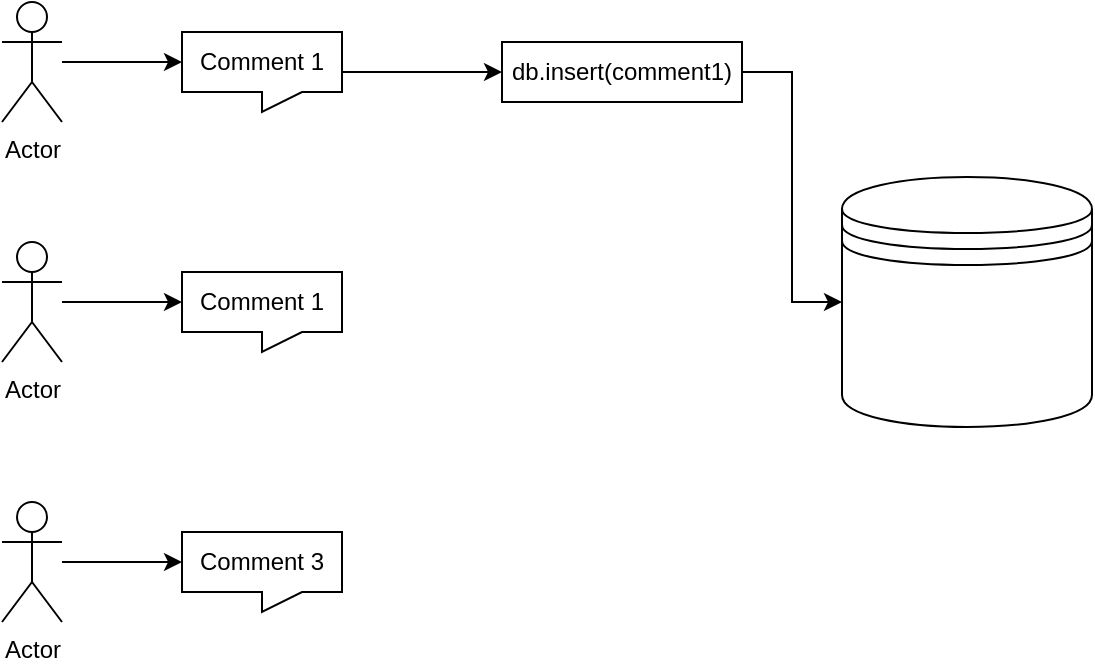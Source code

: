 <mxfile version="16.2.2" type="device" pages="5"><diagram id="_tNHg6-hTv43wU0r2S3S" name="Atomic"><mxGraphModel dx="1018" dy="685" grid="1" gridSize="10" guides="1" tooltips="1" connect="1" arrows="1" fold="1" page="1" pageScale="1" pageWidth="827" pageHeight="1169" math="0" shadow="0"><root><mxCell id="0"/><mxCell id="1" parent="0"/><mxCell id="YDNcO3KGnRIyTX4AdfWQ-10" style="edgeStyle=orthogonalEdgeStyle;rounded=0;orthogonalLoop=1;jettySize=auto;html=1;entryX=0;entryY=0;entryDx=0;entryDy=15;entryPerimeter=0;" edge="1" parent="1" source="YDNcO3KGnRIyTX4AdfWQ-1" target="YDNcO3KGnRIyTX4AdfWQ-6"><mxGeometry relative="1" as="geometry"/></mxCell><mxCell id="YDNcO3KGnRIyTX4AdfWQ-1" value="Actor" style="shape=umlActor;verticalLabelPosition=bottom;verticalAlign=top;html=1;outlineConnect=0;" vertex="1" parent="1"><mxGeometry x="190" y="120" width="30" height="60" as="geometry"/></mxCell><mxCell id="YDNcO3KGnRIyTX4AdfWQ-12" style="edgeStyle=orthogonalEdgeStyle;rounded=0;orthogonalLoop=1;jettySize=auto;html=1;entryX=0;entryY=0;entryDx=0;entryDy=15;entryPerimeter=0;" edge="1" parent="1" source="YDNcO3KGnRIyTX4AdfWQ-2" target="YDNcO3KGnRIyTX4AdfWQ-8"><mxGeometry relative="1" as="geometry"/></mxCell><mxCell id="YDNcO3KGnRIyTX4AdfWQ-2" value="Actor" style="shape=umlActor;verticalLabelPosition=bottom;verticalAlign=top;html=1;outlineConnect=0;" vertex="1" parent="1"><mxGeometry x="190" y="240" width="30" height="60" as="geometry"/></mxCell><mxCell id="YDNcO3KGnRIyTX4AdfWQ-13" style="edgeStyle=orthogonalEdgeStyle;rounded=0;orthogonalLoop=1;jettySize=auto;html=1;entryX=0;entryY=0;entryDx=0;entryDy=15;entryPerimeter=0;" edge="1" parent="1" source="YDNcO3KGnRIyTX4AdfWQ-3" target="YDNcO3KGnRIyTX4AdfWQ-7"><mxGeometry relative="1" as="geometry"/></mxCell><mxCell id="YDNcO3KGnRIyTX4AdfWQ-3" value="Actor" style="shape=umlActor;verticalLabelPosition=bottom;verticalAlign=top;html=1;outlineConnect=0;" vertex="1" parent="1"><mxGeometry x="190" y="370" width="30" height="60" as="geometry"/></mxCell><mxCell id="YDNcO3KGnRIyTX4AdfWQ-18" style="edgeStyle=orthogonalEdgeStyle;rounded=0;orthogonalLoop=1;jettySize=auto;html=1;entryX=0;entryY=0.5;entryDx=0;entryDy=0;" edge="1" parent="1" source="YDNcO3KGnRIyTX4AdfWQ-6" target="YDNcO3KGnRIyTX4AdfWQ-17"><mxGeometry relative="1" as="geometry"/></mxCell><mxCell id="YDNcO3KGnRIyTX4AdfWQ-6" value="Comment 1" style="shape=callout;whiteSpace=wrap;html=1;perimeter=calloutPerimeter;size=10;position=0.5;position2=0.5;" vertex="1" parent="1"><mxGeometry x="280" y="135" width="80" height="40" as="geometry"/></mxCell><mxCell id="YDNcO3KGnRIyTX4AdfWQ-7" value="Comment 3" style="shape=callout;whiteSpace=wrap;html=1;perimeter=calloutPerimeter;size=10;position=0.5;position2=0.5;" vertex="1" parent="1"><mxGeometry x="280" y="385" width="80" height="40" as="geometry"/></mxCell><mxCell id="YDNcO3KGnRIyTX4AdfWQ-8" value="Comment 1" style="shape=callout;whiteSpace=wrap;html=1;perimeter=calloutPerimeter;size=10;position=0.5;position2=0.5;" vertex="1" parent="1"><mxGeometry x="280" y="255" width="80" height="40" as="geometry"/></mxCell><mxCell id="YDNcO3KGnRIyTX4AdfWQ-14" value="" style="shape=datastore;whiteSpace=wrap;html=1;" vertex="1" parent="1"><mxGeometry x="610" y="207.5" width="125" height="125" as="geometry"/></mxCell><mxCell id="YDNcO3KGnRIyTX4AdfWQ-19" style="edgeStyle=orthogonalEdgeStyle;rounded=0;orthogonalLoop=1;jettySize=auto;html=1;entryX=0;entryY=0.5;entryDx=0;entryDy=0;" edge="1" parent="1" source="YDNcO3KGnRIyTX4AdfWQ-17" target="YDNcO3KGnRIyTX4AdfWQ-14"><mxGeometry relative="1" as="geometry"/></mxCell><mxCell id="YDNcO3KGnRIyTX4AdfWQ-17" value="db.insert(comment1)" style="rounded=0;whiteSpace=wrap;html=1;" vertex="1" parent="1"><mxGeometry x="440" y="140" width="120" height="30" as="geometry"/></mxCell></root></mxGraphModel></diagram><diagram name="Atomic fran" id="dUf29jEAhBOl6_aqoToE"><mxGraphModel dx="1018" dy="685" grid="1" gridSize="10" guides="1" tooltips="1" connect="1" arrows="1" fold="1" page="1" pageScale="1" pageWidth="827" pageHeight="1169" math="0" shadow="0"><root><mxCell id="6AeRpHrqQAe6EULc9fNN-0"/><mxCell id="6AeRpHrqQAe6EULc9fNN-1" parent="6AeRpHrqQAe6EULc9fNN-0"/><mxCell id="6AeRpHrqQAe6EULc9fNN-2" style="edgeStyle=orthogonalEdgeStyle;rounded=0;orthogonalLoop=1;jettySize=auto;html=1;entryX=0;entryY=0;entryDx=0;entryDy=15;entryPerimeter=0;" edge="1" parent="6AeRpHrqQAe6EULc9fNN-1" source="6AeRpHrqQAe6EULc9fNN-3" target="6AeRpHrqQAe6EULc9fNN-9"><mxGeometry relative="1" as="geometry"/></mxCell><mxCell id="6AeRpHrqQAe6EULc9fNN-3" value="Actor" style="shape=umlActor;verticalLabelPosition=bottom;verticalAlign=top;html=1;outlineConnect=0;" vertex="1" parent="6AeRpHrqQAe6EULc9fNN-1"><mxGeometry x="190" y="122" width="30" height="60" as="geometry"/></mxCell><mxCell id="6AeRpHrqQAe6EULc9fNN-4" style="edgeStyle=orthogonalEdgeStyle;rounded=0;orthogonalLoop=1;jettySize=auto;html=1;entryX=0;entryY=0;entryDx=0;entryDy=15;entryPerimeter=0;" edge="1" parent="6AeRpHrqQAe6EULc9fNN-1" source="6AeRpHrqQAe6EULc9fNN-5" target="6AeRpHrqQAe6EULc9fNN-11"><mxGeometry relative="1" as="geometry"/></mxCell><mxCell id="6AeRpHrqQAe6EULc9fNN-5" value="Actor" style="shape=umlActor;verticalLabelPosition=bottom;verticalAlign=top;html=1;outlineConnect=0;" vertex="1" parent="6AeRpHrqQAe6EULc9fNN-1"><mxGeometry x="190" y="242" width="30" height="60" as="geometry"/></mxCell><mxCell id="6AeRpHrqQAe6EULc9fNN-6" style="edgeStyle=orthogonalEdgeStyle;rounded=0;orthogonalLoop=1;jettySize=auto;html=1;entryX=0;entryY=0;entryDx=0;entryDy=15;entryPerimeter=0;" edge="1" parent="6AeRpHrqQAe6EULc9fNN-1" source="6AeRpHrqQAe6EULc9fNN-7" target="6AeRpHrqQAe6EULc9fNN-10"><mxGeometry relative="1" as="geometry"/></mxCell><mxCell id="6AeRpHrqQAe6EULc9fNN-7" value="Actor" style="shape=umlActor;verticalLabelPosition=bottom;verticalAlign=top;html=1;outlineConnect=0;" vertex="1" parent="6AeRpHrqQAe6EULc9fNN-1"><mxGeometry x="190" y="362" width="30" height="60" as="geometry"/></mxCell><mxCell id="6AeRpHrqQAe6EULc9fNN-8" style="edgeStyle=orthogonalEdgeStyle;rounded=0;orthogonalLoop=1;jettySize=auto;html=1;entryX=0;entryY=0.5;entryDx=0;entryDy=0;" edge="1" parent="6AeRpHrqQAe6EULc9fNN-1" source="6AeRpHrqQAe6EULc9fNN-9" target="6AeRpHrqQAe6EULc9fNN-14"><mxGeometry relative="1" as="geometry"/></mxCell><mxCell id="6AeRpHrqQAe6EULc9fNN-9" value="Comment 1" style="shape=callout;whiteSpace=wrap;html=1;perimeter=calloutPerimeter;size=10;position=0.5;position2=0.5;" vertex="1" parent="6AeRpHrqQAe6EULc9fNN-1"><mxGeometry x="280" y="137" width="80" height="40" as="geometry"/></mxCell><mxCell id="6AeRpHrqQAe6EULc9fNN-20" style="edgeStyle=orthogonalEdgeStyle;rounded=0;orthogonalLoop=1;jettySize=auto;html=1;entryX=0;entryY=0.5;entryDx=0;entryDy=0;" edge="1" parent="6AeRpHrqQAe6EULc9fNN-1" source="6AeRpHrqQAe6EULc9fNN-10" target="6AeRpHrqQAe6EULc9fNN-16"><mxGeometry relative="1" as="geometry"/></mxCell><mxCell id="6AeRpHrqQAe6EULc9fNN-10" value="Comment 3" style="shape=callout;whiteSpace=wrap;html=1;perimeter=calloutPerimeter;size=10;position=0.5;position2=0.5;" vertex="1" parent="6AeRpHrqQAe6EULc9fNN-1"><mxGeometry x="280" y="377" width="80" height="40" as="geometry"/></mxCell><mxCell id="6AeRpHrqQAe6EULc9fNN-18" style="edgeStyle=orthogonalEdgeStyle;rounded=0;orthogonalLoop=1;jettySize=auto;html=1;exitX=0;exitY=0;exitDx=80;exitDy=15;exitPerimeter=0;entryX=0;entryY=0.5;entryDx=0;entryDy=0;" edge="1" parent="6AeRpHrqQAe6EULc9fNN-1" source="6AeRpHrqQAe6EULc9fNN-11" target="6AeRpHrqQAe6EULc9fNN-15"><mxGeometry relative="1" as="geometry"/></mxCell><mxCell id="6AeRpHrqQAe6EULc9fNN-11" value="Comment 2" style="shape=callout;whiteSpace=wrap;html=1;perimeter=calloutPerimeter;size=10;position=0.5;position2=0.5;" vertex="1" parent="6AeRpHrqQAe6EULc9fNN-1"><mxGeometry x="280" y="257" width="80" height="40" as="geometry"/></mxCell><mxCell id="6AeRpHrqQAe6EULc9fNN-14" value="db.insert(comment1)" style="rounded=0;whiteSpace=wrap;html=1;" vertex="1" parent="6AeRpHrqQAe6EULc9fNN-1"><mxGeometry x="400" y="142" width="120" height="30" as="geometry"/></mxCell><mxCell id="6AeRpHrqQAe6EULc9fNN-15" value="db.insert(comment1)" style="rounded=0;whiteSpace=wrap;html=1;" vertex="1" parent="6AeRpHrqQAe6EULc9fNN-1"><mxGeometry x="520" y="257" width="120" height="30" as="geometry"/></mxCell><mxCell id="6AeRpHrqQAe6EULc9fNN-16" value="db.insert(comment1)" style="rounded=0;whiteSpace=wrap;html=1;" vertex="1" parent="6AeRpHrqQAe6EULc9fNN-1"><mxGeometry x="650" y="382" width="120" height="30" as="geometry"/></mxCell><mxCell id="6AeRpHrqQAe6EULc9fNN-23" style="edgeStyle=orthogonalEdgeStyle;rounded=0;orthogonalLoop=1;jettySize=auto;html=1;entryX=0;entryY=0;entryDx=0;entryDy=15;entryPerimeter=0;" edge="1" parent="6AeRpHrqQAe6EULc9fNN-1" source="6AeRpHrqQAe6EULc9fNN-24" target="6AeRpHrqQAe6EULc9fNN-27"><mxGeometry relative="1" as="geometry"/></mxCell><mxCell id="6AeRpHrqQAe6EULc9fNN-24" value="Actor" style="shape=umlActor;verticalLabelPosition=bottom;verticalAlign=top;html=1;outlineConnect=0;" vertex="1" parent="6AeRpHrqQAe6EULc9fNN-1"><mxGeometry x="190" y="480" width="30" height="60" as="geometry"/></mxCell><mxCell id="6AeRpHrqQAe6EULc9fNN-25" style="edgeStyle=orthogonalEdgeStyle;rounded=0;orthogonalLoop=1;jettySize=auto;html=1;entryX=0;entryY=0.5;entryDx=0;entryDy=0;" edge="1" parent="6AeRpHrqQAe6EULc9fNN-1" source="6AeRpHrqQAe6EULc9fNN-27" target="6AeRpHrqQAe6EULc9fNN-28"><mxGeometry relative="1" as="geometry"/></mxCell><mxCell id="6AeRpHrqQAe6EULc9fNN-27" value="Comment 4" style="shape=callout;whiteSpace=wrap;html=1;perimeter=calloutPerimeter;size=10;position=0.5;position2=0.5;" vertex="1" parent="6AeRpHrqQAe6EULc9fNN-1"><mxGeometry x="280" y="495" width="80" height="40" as="geometry"/></mxCell><mxCell id="6AeRpHrqQAe6EULc9fNN-28" value="db.insert(comment1)" style="rounded=0;whiteSpace=wrap;html=1;" vertex="1" parent="6AeRpHrqQAe6EULc9fNN-1"><mxGeometry x="780" y="500" width="120" height="30" as="geometry"/></mxCell><mxCell id="6AeRpHrqQAe6EULc9fNN-31" value="waiting" style="text;html=1;align=center;verticalAlign=middle;resizable=0;points=[];autosize=1;strokeColor=none;fillColor=none;" vertex="1" parent="6AeRpHrqQAe6EULc9fNN-1"><mxGeometry x="430" y="372" width="50" height="20" as="geometry"/></mxCell><mxCell id="6AeRpHrqQAe6EULc9fNN-32" value="waiting" style="text;html=1;align=center;verticalAlign=middle;resizable=0;points=[];autosize=1;strokeColor=none;fillColor=none;" vertex="1" parent="6AeRpHrqQAe6EULc9fNN-1"><mxGeometry x="430" y="246" width="50" height="20" as="geometry"/></mxCell><mxCell id="6AeRpHrqQAe6EULc9fNN-33" value="waiting" style="text;html=1;align=center;verticalAlign=middle;resizable=0;points=[];autosize=1;strokeColor=none;fillColor=none;" vertex="1" parent="6AeRpHrqQAe6EULc9fNN-1"><mxGeometry x="550" y="372" width="50" height="20" as="geometry"/></mxCell><mxCell id="6AeRpHrqQAe6EULc9fNN-34" value="waiting" style="text;html=1;align=center;verticalAlign=middle;resizable=0;points=[];autosize=1;strokeColor=none;fillColor=none;" vertex="1" parent="6AeRpHrqQAe6EULc9fNN-1"><mxGeometry x="430" y="490" width="50" height="20" as="geometry"/></mxCell><mxCell id="6AeRpHrqQAe6EULc9fNN-35" value="waiting" style="text;html=1;align=center;verticalAlign=middle;resizable=0;points=[];autosize=1;strokeColor=none;fillColor=none;" vertex="1" parent="6AeRpHrqQAe6EULc9fNN-1"><mxGeometry x="685" y="490" width="50" height="20" as="geometry"/></mxCell><mxCell id="6AeRpHrqQAe6EULc9fNN-36" value="waiting" style="text;html=1;align=center;verticalAlign=middle;resizable=0;points=[];autosize=1;strokeColor=none;fillColor=none;" vertex="1" parent="6AeRpHrqQAe6EULc9fNN-1"><mxGeometry x="550" y="490" width="50" height="20" as="geometry"/></mxCell></root></mxGraphModel></diagram><diagram name="Atomic Fran 2" id="fp6q40VtOYdSimvYiwUu"><mxGraphModel dx="814" dy="548" grid="1" gridSize="10" guides="1" tooltips="1" connect="1" arrows="1" fold="1" page="1" pageScale="1" pageWidth="827" pageHeight="1169" math="0" shadow="0"><root><mxCell id="TAHC7maqkhh2ADENDZt_-0"/><mxCell id="TAHC7maqkhh2ADENDZt_-1" parent="TAHC7maqkhh2ADENDZt_-0"/><mxCell id="TAHC7maqkhh2ADENDZt_-2" style="edgeStyle=orthogonalEdgeStyle;rounded=0;orthogonalLoop=1;jettySize=auto;html=1;entryX=0;entryY=0;entryDx=0;entryDy=15;entryPerimeter=0;" edge="1" parent="TAHC7maqkhh2ADENDZt_-1" source="TAHC7maqkhh2ADENDZt_-3" target="TAHC7maqkhh2ADENDZt_-9"><mxGeometry relative="1" as="geometry"/></mxCell><mxCell id="TAHC7maqkhh2ADENDZt_-3" value="Actor" style="shape=umlActor;verticalLabelPosition=bottom;verticalAlign=top;html=1;outlineConnect=0;" vertex="1" parent="TAHC7maqkhh2ADENDZt_-1"><mxGeometry x="190" y="122" width="30" height="60" as="geometry"/></mxCell><mxCell id="TAHC7maqkhh2ADENDZt_-4" style="edgeStyle=orthogonalEdgeStyle;rounded=0;orthogonalLoop=1;jettySize=auto;html=1;entryX=0;entryY=0;entryDx=0;entryDy=15;entryPerimeter=0;" edge="1" parent="TAHC7maqkhh2ADENDZt_-1" source="TAHC7maqkhh2ADENDZt_-5" target="TAHC7maqkhh2ADENDZt_-13"><mxGeometry relative="1" as="geometry"/></mxCell><mxCell id="TAHC7maqkhh2ADENDZt_-5" value="Actor" style="shape=umlActor;verticalLabelPosition=bottom;verticalAlign=top;html=1;outlineConnect=0;" vertex="1" parent="TAHC7maqkhh2ADENDZt_-1"><mxGeometry x="190" y="221" width="30" height="60" as="geometry"/></mxCell><mxCell id="TAHC7maqkhh2ADENDZt_-6" style="edgeStyle=orthogonalEdgeStyle;rounded=0;orthogonalLoop=1;jettySize=auto;html=1;entryX=0;entryY=0;entryDx=0;entryDy=15;entryPerimeter=0;" edge="1" parent="TAHC7maqkhh2ADENDZt_-1" source="TAHC7maqkhh2ADENDZt_-7" target="TAHC7maqkhh2ADENDZt_-11"><mxGeometry relative="1" as="geometry"/></mxCell><mxCell id="TAHC7maqkhh2ADENDZt_-7" value="Actor" style="shape=umlActor;verticalLabelPosition=bottom;verticalAlign=top;html=1;outlineConnect=0;" vertex="1" parent="TAHC7maqkhh2ADENDZt_-1"><mxGeometry x="190" y="320" width="30" height="60" as="geometry"/></mxCell><mxCell id="TAHC7maqkhh2ADENDZt_-39" style="edgeStyle=orthogonalEdgeStyle;rounded=0;orthogonalLoop=1;jettySize=auto;html=1;exitX=0;exitY=0;exitDx=80;exitDy=15;exitPerimeter=0;entryX=0;entryY=0.5;entryDx=0;entryDy=0;" edge="1" parent="TAHC7maqkhh2ADENDZt_-1" source="TAHC7maqkhh2ADENDZt_-9" target="TAHC7maqkhh2ADENDZt_-32"><mxGeometry relative="1" as="geometry"/></mxCell><mxCell id="TAHC7maqkhh2ADENDZt_-9" value="Comment 1" style="shape=callout;whiteSpace=wrap;html=1;perimeter=calloutPerimeter;size=10;position=0.5;position2=0.5;" vertex="1" parent="TAHC7maqkhh2ADENDZt_-1"><mxGeometry x="280" y="137" width="80" height="40" as="geometry"/></mxCell><mxCell id="TAHC7maqkhh2ADENDZt_-44" style="edgeStyle=orthogonalEdgeStyle;rounded=0;orthogonalLoop=1;jettySize=auto;html=1;exitX=0;exitY=0;exitDx=80;exitDy=15;exitPerimeter=0;entryX=0;entryY=0.5;entryDx=0;entryDy=0;" edge="1" parent="TAHC7maqkhh2ADENDZt_-1" source="TAHC7maqkhh2ADENDZt_-11" target="TAHC7maqkhh2ADENDZt_-40"><mxGeometry relative="1" as="geometry"/></mxCell><mxCell id="TAHC7maqkhh2ADENDZt_-11" value="Comment 3" style="shape=callout;whiteSpace=wrap;html=1;perimeter=calloutPerimeter;size=10;position=0.5;position2=0.5;" vertex="1" parent="TAHC7maqkhh2ADENDZt_-1"><mxGeometry x="280" y="335" width="80" height="40" as="geometry"/></mxCell><mxCell id="TAHC7maqkhh2ADENDZt_-38" style="edgeStyle=orthogonalEdgeStyle;rounded=0;orthogonalLoop=1;jettySize=auto;html=1;exitX=0;exitY=0;exitDx=80;exitDy=15;exitPerimeter=0;entryX=0;entryY=0.5;entryDx=0;entryDy=0;" edge="1" parent="TAHC7maqkhh2ADENDZt_-1" source="TAHC7maqkhh2ADENDZt_-13" target="TAHC7maqkhh2ADENDZt_-35"><mxGeometry relative="1" as="geometry"/></mxCell><mxCell id="TAHC7maqkhh2ADENDZt_-13" value="Comment 2" style="shape=callout;whiteSpace=wrap;html=1;perimeter=calloutPerimeter;size=10;position=0.5;position2=0.5;" vertex="1" parent="TAHC7maqkhh2ADENDZt_-1"><mxGeometry x="280" y="236" width="80" height="40" as="geometry"/></mxCell><mxCell id="TAHC7maqkhh2ADENDZt_-17" style="edgeStyle=orthogonalEdgeStyle;rounded=0;orthogonalLoop=1;jettySize=auto;html=1;entryX=0;entryY=0;entryDx=0;entryDy=15;entryPerimeter=0;" edge="1" parent="TAHC7maqkhh2ADENDZt_-1" source="TAHC7maqkhh2ADENDZt_-18" target="TAHC7maqkhh2ADENDZt_-20"><mxGeometry relative="1" as="geometry"/></mxCell><mxCell id="TAHC7maqkhh2ADENDZt_-18" value="Actor" style="shape=umlActor;verticalLabelPosition=bottom;verticalAlign=top;html=1;outlineConnect=0;" vertex="1" parent="TAHC7maqkhh2ADENDZt_-1"><mxGeometry x="190" y="420" width="30" height="60" as="geometry"/></mxCell><mxCell id="TAHC7maqkhh2ADENDZt_-50" style="edgeStyle=orthogonalEdgeStyle;rounded=0;orthogonalLoop=1;jettySize=auto;html=1;exitX=0;exitY=0;exitDx=80;exitDy=15;exitPerimeter=0;entryX=0;entryY=0.5;entryDx=0;entryDy=0;" edge="1" parent="TAHC7maqkhh2ADENDZt_-1" source="TAHC7maqkhh2ADENDZt_-20" target="TAHC7maqkhh2ADENDZt_-46"><mxGeometry relative="1" as="geometry"/></mxCell><mxCell id="TAHC7maqkhh2ADENDZt_-20" value="Comment 4" style="shape=callout;whiteSpace=wrap;html=1;perimeter=calloutPerimeter;size=10;position=0.5;position2=0.5;" vertex="1" parent="TAHC7maqkhh2ADENDZt_-1"><mxGeometry x="280" y="435" width="80" height="40" as="geometry"/></mxCell><mxCell id="TAHC7maqkhh2ADENDZt_-32" value="db.insertOne(comment1)" style="rounded=0;whiteSpace=wrap;html=1;labelPosition=center;verticalLabelPosition=top;align=left;verticalAlign=bottom;" vertex="1" parent="TAHC7maqkhh2ADENDZt_-1"><mxGeometry x="400" y="137" width="90" height="30" as="geometry"/></mxCell><mxCell id="TAHC7maqkhh2ADENDZt_-34" value="write" style="rounded=0;whiteSpace=wrap;html=1;" vertex="1" parent="TAHC7maqkhh2ADENDZt_-1"><mxGeometry x="410" y="145.5" width="70" height="11.5" as="geometry"/></mxCell><mxCell id="TAHC7maqkhh2ADENDZt_-35" value="db.insertOne(comment2)" style="rounded=0;whiteSpace=wrap;html=1;labelPosition=center;verticalLabelPosition=top;align=left;verticalAlign=bottom;" vertex="1" parent="TAHC7maqkhh2ADENDZt_-1"><mxGeometry x="400" y="236" width="170" height="30" as="geometry"/></mxCell><mxCell id="TAHC7maqkhh2ADENDZt_-36" value="wait" style="rounded=0;whiteSpace=wrap;html=1;" vertex="1" parent="TAHC7maqkhh2ADENDZt_-1"><mxGeometry x="410" y="244.5" width="70" height="11.5" as="geometry"/></mxCell><mxCell id="TAHC7maqkhh2ADENDZt_-37" value="write" style="rounded=0;whiteSpace=wrap;html=1;" vertex="1" parent="TAHC7maqkhh2ADENDZt_-1"><mxGeometry x="490" y="244.5" width="70" height="11.5" as="geometry"/></mxCell><mxCell id="TAHC7maqkhh2ADENDZt_-40" value="db.insertOne(comment3)" style="rounded=0;whiteSpace=wrap;html=1;labelPosition=center;verticalLabelPosition=top;align=left;verticalAlign=bottom;" vertex="1" parent="TAHC7maqkhh2ADENDZt_-1"><mxGeometry x="400" y="335" width="250" height="30" as="geometry"/></mxCell><mxCell id="TAHC7maqkhh2ADENDZt_-41" value="wait" style="rounded=0;whiteSpace=wrap;html=1;" vertex="1" parent="TAHC7maqkhh2ADENDZt_-1"><mxGeometry x="410" y="343.5" width="70" height="11.5" as="geometry"/></mxCell><mxCell id="TAHC7maqkhh2ADENDZt_-42" value="wait" style="rounded=0;whiteSpace=wrap;html=1;" vertex="1" parent="TAHC7maqkhh2ADENDZt_-1"><mxGeometry x="490" y="343.5" width="70" height="11.5" as="geometry"/></mxCell><mxCell id="TAHC7maqkhh2ADENDZt_-43" value="write" style="rounded=0;whiteSpace=wrap;html=1;" vertex="1" parent="TAHC7maqkhh2ADENDZt_-1"><mxGeometry x="570" y="344.25" width="70" height="11.5" as="geometry"/></mxCell><mxCell id="TAHC7maqkhh2ADENDZt_-46" value="db.insertOne(comment4)" style="rounded=0;whiteSpace=wrap;html=1;labelPosition=center;verticalLabelPosition=top;align=left;verticalAlign=bottom;" vertex="1" parent="TAHC7maqkhh2ADENDZt_-1"><mxGeometry x="400" y="435" width="330" height="30" as="geometry"/></mxCell><mxCell id="TAHC7maqkhh2ADENDZt_-47" value="wait" style="rounded=0;whiteSpace=wrap;html=1;" vertex="1" parent="TAHC7maqkhh2ADENDZt_-1"><mxGeometry x="410" y="443.5" width="70" height="11.5" as="geometry"/></mxCell><mxCell id="TAHC7maqkhh2ADENDZt_-48" value="wait" style="rounded=0;whiteSpace=wrap;html=1;" vertex="1" parent="TAHC7maqkhh2ADENDZt_-1"><mxGeometry x="490" y="443.5" width="70" height="11.5" as="geometry"/></mxCell><mxCell id="TAHC7maqkhh2ADENDZt_-49" value="wait" style="rounded=0;whiteSpace=wrap;html=1;" vertex="1" parent="TAHC7maqkhh2ADENDZt_-1"><mxGeometry x="570" y="444.25" width="70" height="11.5" as="geometry"/></mxCell><mxCell id="TAHC7maqkhh2ADENDZt_-51" value="write" style="rounded=0;whiteSpace=wrap;html=1;" vertex="1" parent="TAHC7maqkhh2ADENDZt_-1"><mxGeometry x="650" y="444.25" width="70" height="11.5" as="geometry"/></mxCell><mxCell id="TAHC7maqkhh2ADENDZt_-52" value="" style="strokeWidth=2;html=1;shape=mxgraph.flowchart.annotation_2;align=left;labelPosition=right;pointerEvents=1;rotation=270;" vertex="1" parent="TAHC7maqkhh2ADENDZt_-1"><mxGeometry x="540" y="356" width="50" height="330" as="geometry"/></mxCell><mxCell id="TAHC7maqkhh2ADENDZt_-53" value="Total time = 400" style="text;html=1;align=center;verticalAlign=middle;resizable=0;points=[];autosize=1;strokeColor=none;fillColor=none;" vertex="1" parent="TAHC7maqkhh2ADENDZt_-1"><mxGeometry x="515" y="560" width="100" height="20" as="geometry"/></mxCell><mxCell id="gPjhUzCNcAnnXI2RRNie-0" value="" style="strokeWidth=2;html=1;shape=mxgraph.flowchart.annotation_2;align=center;labelPosition=center;pointerEvents=1;rotation=90;verticalLabelPosition=top;verticalAlign=bottom;" vertex="1" parent="TAHC7maqkhh2ADENDZt_-1"><mxGeometry x="429.34" y="40.39" width="29.75" height="64.97" as="geometry"/></mxCell><mxCell id="gPjhUzCNcAnnXI2RRNie-1" value="Time = 100" style="text;html=1;align=center;verticalAlign=middle;resizable=0;points=[];autosize=1;strokeColor=none;fillColor=none;" vertex="1" parent="TAHC7maqkhh2ADENDZt_-1"><mxGeometry x="403.82" y="30.06" width="80" height="20" as="geometry"/></mxCell><mxCell id="gPjhUzCNcAnnXI2RRNie-8" value="" style="strokeWidth=2;html=1;shape=mxgraph.flowchart.annotation_2;align=center;labelPosition=center;pointerEvents=1;rotation=90;verticalLabelPosition=top;verticalAlign=bottom;" vertex="1" parent="TAHC7maqkhh2ADENDZt_-1"><mxGeometry x="510.52" y="40.39" width="29.75" height="64.97" as="geometry"/></mxCell><mxCell id="gPjhUzCNcAnnXI2RRNie-9" value="Time = 100" style="text;html=1;align=center;verticalAlign=middle;resizable=0;points=[];autosize=1;strokeColor=none;fillColor=none;" vertex="1" parent="TAHC7maqkhh2ADENDZt_-1"><mxGeometry x="485" y="30.06" width="80" height="20" as="geometry"/></mxCell><mxCell id="gPjhUzCNcAnnXI2RRNie-10" value="" style="strokeWidth=2;html=1;shape=mxgraph.flowchart.annotation_2;align=center;labelPosition=center;pointerEvents=1;rotation=90;verticalLabelPosition=top;verticalAlign=bottom;" vertex="1" parent="TAHC7maqkhh2ADENDZt_-1"><mxGeometry x="590.52" y="40.39" width="29.75" height="64.97" as="geometry"/></mxCell><mxCell id="gPjhUzCNcAnnXI2RRNie-11" value="Time = 100" style="text;html=1;align=center;verticalAlign=middle;resizable=0;points=[];autosize=1;strokeColor=none;fillColor=none;" vertex="1" parent="TAHC7maqkhh2ADENDZt_-1"><mxGeometry x="565" y="30.06" width="80" height="20" as="geometry"/></mxCell><mxCell id="gPjhUzCNcAnnXI2RRNie-12" value="" style="strokeWidth=2;html=1;shape=mxgraph.flowchart.annotation_2;align=center;labelPosition=center;pointerEvents=1;rotation=90;verticalLabelPosition=top;verticalAlign=bottom;" vertex="1" parent="TAHC7maqkhh2ADENDZt_-1"><mxGeometry x="670.52" y="40.39" width="29.75" height="64.97" as="geometry"/></mxCell><mxCell id="gPjhUzCNcAnnXI2RRNie-13" value="Time = 100" style="text;html=1;align=center;verticalAlign=middle;resizable=0;points=[];autosize=1;strokeColor=none;fillColor=none;" vertex="1" parent="TAHC7maqkhh2ADENDZt_-1"><mxGeometry x="645" y="30.06" width="80" height="20" as="geometry"/></mxCell></root></mxGraphModel></diagram><diagram name="Bulk" id="CUrDmzxJccZvG0Za26mY"><mxGraphModel dx="1018" dy="685" grid="1" gridSize="10" guides="1" tooltips="1" connect="1" arrows="1" fold="1" page="1" pageScale="1" pageWidth="827" pageHeight="1169" math="0" shadow="0"><root><mxCell id="As6Q4DFnLCQvq_NYXXhi-0"/><mxCell id="As6Q4DFnLCQvq_NYXXhi-1" parent="As6Q4DFnLCQvq_NYXXhi-0"/><mxCell id="As6Q4DFnLCQvq_NYXXhi-2" style="edgeStyle=orthogonalEdgeStyle;rounded=0;orthogonalLoop=1;jettySize=auto;html=1;entryX=0;entryY=0;entryDx=0;entryDy=15;entryPerimeter=0;" edge="1" parent="As6Q4DFnLCQvq_NYXXhi-1" source="As6Q4DFnLCQvq_NYXXhi-3" target="As6Q4DFnLCQvq_NYXXhi-9"><mxGeometry relative="1" as="geometry"/></mxCell><mxCell id="As6Q4DFnLCQvq_NYXXhi-3" value="Actor" style="shape=umlActor;verticalLabelPosition=bottom;verticalAlign=top;html=1;outlineConnect=0;" vertex="1" parent="As6Q4DFnLCQvq_NYXXhi-1"><mxGeometry x="190" y="122" width="30" height="60" as="geometry"/></mxCell><mxCell id="As6Q4DFnLCQvq_NYXXhi-4" style="edgeStyle=orthogonalEdgeStyle;rounded=0;orthogonalLoop=1;jettySize=auto;html=1;entryX=0;entryY=0;entryDx=0;entryDy=15;entryPerimeter=0;" edge="1" parent="As6Q4DFnLCQvq_NYXXhi-1" source="As6Q4DFnLCQvq_NYXXhi-5" target="As6Q4DFnLCQvq_NYXXhi-13"><mxGeometry relative="1" as="geometry"/></mxCell><mxCell id="As6Q4DFnLCQvq_NYXXhi-5" value="Actor" style="shape=umlActor;verticalLabelPosition=bottom;verticalAlign=top;html=1;outlineConnect=0;" vertex="1" parent="As6Q4DFnLCQvq_NYXXhi-1"><mxGeometry x="190" y="221" width="30" height="60" as="geometry"/></mxCell><mxCell id="As6Q4DFnLCQvq_NYXXhi-6" style="edgeStyle=orthogonalEdgeStyle;rounded=0;orthogonalLoop=1;jettySize=auto;html=1;entryX=0;entryY=0;entryDx=0;entryDy=15;entryPerimeter=0;" edge="1" parent="As6Q4DFnLCQvq_NYXXhi-1" source="As6Q4DFnLCQvq_NYXXhi-7" target="As6Q4DFnLCQvq_NYXXhi-11"><mxGeometry relative="1" as="geometry"/></mxCell><mxCell id="As6Q4DFnLCQvq_NYXXhi-7" value="Actor" style="shape=umlActor;verticalLabelPosition=bottom;verticalAlign=top;html=1;outlineConnect=0;" vertex="1" parent="As6Q4DFnLCQvq_NYXXhi-1"><mxGeometry x="190" y="320" width="30" height="60" as="geometry"/></mxCell><mxCell id="As6Q4DFnLCQvq_NYXXhi-8" style="edgeStyle=orthogonalEdgeStyle;rounded=0;orthogonalLoop=1;jettySize=auto;html=1;exitX=0;exitY=0;exitDx=80;exitDy=15;exitPerimeter=0;entryX=0;entryY=0.5;entryDx=0;entryDy=0;" edge="1" parent="As6Q4DFnLCQvq_NYXXhi-1" source="As6Q4DFnLCQvq_NYXXhi-9" target="As6Q4DFnLCQvq_NYXXhi-18"><mxGeometry relative="1" as="geometry"/></mxCell><mxCell id="As6Q4DFnLCQvq_NYXXhi-9" value="Comment 1" style="shape=callout;whiteSpace=wrap;html=1;perimeter=calloutPerimeter;size=10;position=0.5;position2=0.5;" vertex="1" parent="As6Q4DFnLCQvq_NYXXhi-1"><mxGeometry x="280" y="137" width="80" height="40" as="geometry"/></mxCell><mxCell id="As6Q4DFnLCQvq_NYXXhi-10" style="edgeStyle=orthogonalEdgeStyle;rounded=0;orthogonalLoop=1;jettySize=auto;html=1;exitX=0;exitY=0;exitDx=80;exitDy=15;exitPerimeter=0;entryX=0;entryY=0.5;entryDx=0;entryDy=0;" edge="1" parent="As6Q4DFnLCQvq_NYXXhi-1" source="As6Q4DFnLCQvq_NYXXhi-11" target="As6Q4DFnLCQvq_NYXXhi-23"><mxGeometry relative="1" as="geometry"/></mxCell><mxCell id="As6Q4DFnLCQvq_NYXXhi-11" value="Comment 3" style="shape=callout;whiteSpace=wrap;html=1;perimeter=calloutPerimeter;size=10;position=0.5;position2=0.5;" vertex="1" parent="As6Q4DFnLCQvq_NYXXhi-1"><mxGeometry x="280" y="335" width="80" height="40" as="geometry"/></mxCell><mxCell id="As6Q4DFnLCQvq_NYXXhi-12" style="edgeStyle=orthogonalEdgeStyle;rounded=0;orthogonalLoop=1;jettySize=auto;html=1;exitX=0;exitY=0;exitDx=80;exitDy=15;exitPerimeter=0;entryX=0;entryY=0.5;entryDx=0;entryDy=0;" edge="1" parent="As6Q4DFnLCQvq_NYXXhi-1" source="As6Q4DFnLCQvq_NYXXhi-13" target="As6Q4DFnLCQvq_NYXXhi-20"><mxGeometry relative="1" as="geometry"/></mxCell><mxCell id="As6Q4DFnLCQvq_NYXXhi-13" value="Comment 2" style="shape=callout;whiteSpace=wrap;html=1;perimeter=calloutPerimeter;size=10;position=0.5;position2=0.5;" vertex="1" parent="As6Q4DFnLCQvq_NYXXhi-1"><mxGeometry x="280" y="236" width="80" height="40" as="geometry"/></mxCell><mxCell id="As6Q4DFnLCQvq_NYXXhi-14" style="edgeStyle=orthogonalEdgeStyle;rounded=0;orthogonalLoop=1;jettySize=auto;html=1;entryX=0;entryY=0;entryDx=0;entryDy=15;entryPerimeter=0;" edge="1" parent="As6Q4DFnLCQvq_NYXXhi-1" source="As6Q4DFnLCQvq_NYXXhi-15" target="As6Q4DFnLCQvq_NYXXhi-17"><mxGeometry relative="1" as="geometry"/></mxCell><mxCell id="As6Q4DFnLCQvq_NYXXhi-15" value="Actor" style="shape=umlActor;verticalLabelPosition=bottom;verticalAlign=top;html=1;outlineConnect=0;" vertex="1" parent="As6Q4DFnLCQvq_NYXXhi-1"><mxGeometry x="190" y="420" width="30" height="60" as="geometry"/></mxCell><mxCell id="As6Q4DFnLCQvq_NYXXhi-16" style="edgeStyle=orthogonalEdgeStyle;rounded=0;orthogonalLoop=1;jettySize=auto;html=1;exitX=0;exitY=0;exitDx=80;exitDy=15;exitPerimeter=0;entryX=0;entryY=0.5;entryDx=0;entryDy=0;" edge="1" parent="As6Q4DFnLCQvq_NYXXhi-1" source="As6Q4DFnLCQvq_NYXXhi-17" target="As6Q4DFnLCQvq_NYXXhi-27"><mxGeometry relative="1" as="geometry"/></mxCell><mxCell id="As6Q4DFnLCQvq_NYXXhi-17" value="Comment 4" style="shape=callout;whiteSpace=wrap;html=1;perimeter=calloutPerimeter;size=10;position=0.5;position2=0.5;" vertex="1" parent="As6Q4DFnLCQvq_NYXXhi-1"><mxGeometry x="280" y="435" width="80" height="40" as="geometry"/></mxCell><mxCell id="As6Q4DFnLCQvq_NYXXhi-18" value="bulkInsert.execute(comment1)" style="rounded=0;whiteSpace=wrap;html=1;labelPosition=center;verticalLabelPosition=top;align=left;verticalAlign=bottom;" vertex="1" parent="As6Q4DFnLCQvq_NYXXhi-1"><mxGeometry x="400" y="130" width="90" height="50" as="geometry"/></mxCell><mxCell id="As6Q4DFnLCQvq_NYXXhi-19" value="write" style="rounded=0;whiteSpace=wrap;html=1;" vertex="1" parent="As6Q4DFnLCQvq_NYXXhi-1"><mxGeometry x="410" y="145.5" width="70" height="11.5" as="geometry"/></mxCell><mxCell id="As6Q4DFnLCQvq_NYXXhi-20" value="bulkInsert.execute(comment2)" style="rounded=0;whiteSpace=wrap;html=1;labelPosition=center;verticalLabelPosition=top;align=left;verticalAlign=bottom;" vertex="1" parent="As6Q4DFnLCQvq_NYXXhi-1"><mxGeometry x="400" y="221" width="200" height="60" as="geometry"/></mxCell><mxCell id="As6Q4DFnLCQvq_NYXXhi-21" value="wait" style="rounded=0;whiteSpace=wrap;html=1;" vertex="1" parent="As6Q4DFnLCQvq_NYXXhi-1"><mxGeometry x="410" y="244.5" width="70" height="11.5" as="geometry"/></mxCell><mxCell id="As6Q4DFnLCQvq_NYXXhi-22" value="write" style="rounded=0;whiteSpace=wrap;html=1;" vertex="1" parent="As6Q4DFnLCQvq_NYXXhi-1"><mxGeometry x="490" y="244.5" width="70" height="11.5" as="geometry"/></mxCell><mxCell id="As6Q4DFnLCQvq_NYXXhi-23" value="bulkInsert.execute(comment3)" style="rounded=0;whiteSpace=wrap;html=1;labelPosition=center;verticalLabelPosition=top;align=left;verticalAlign=bottom;" vertex="1" parent="As6Q4DFnLCQvq_NYXXhi-1"><mxGeometry x="400" y="335" width="170" height="30" as="geometry"/></mxCell><mxCell id="As6Q4DFnLCQvq_NYXXhi-24" value="wait" style="rounded=0;whiteSpace=wrap;html=1;" vertex="1" parent="As6Q4DFnLCQvq_NYXXhi-1"><mxGeometry x="410" y="343.5" width="70" height="11.5" as="geometry"/></mxCell><mxCell id="As6Q4DFnLCQvq_NYXXhi-25" value="wait" style="rounded=0;whiteSpace=wrap;html=1;" vertex="1" parent="As6Q4DFnLCQvq_NYXXhi-1"><mxGeometry x="490" y="343.5" width="70" height="11.5" as="geometry"/></mxCell><mxCell id="As6Q4DFnLCQvq_NYXXhi-27" value="bulkInsert.execute(comment4)" style="rounded=0;whiteSpace=wrap;html=1;labelPosition=center;verticalLabelPosition=top;align=left;verticalAlign=bottom;" vertex="1" parent="As6Q4DFnLCQvq_NYXXhi-1"><mxGeometry x="400" y="435" width="170" height="30" as="geometry"/></mxCell><mxCell id="As6Q4DFnLCQvq_NYXXhi-28" value="wait" style="rounded=0;whiteSpace=wrap;html=1;" vertex="1" parent="As6Q4DFnLCQvq_NYXXhi-1"><mxGeometry x="410" y="443.5" width="70" height="11.5" as="geometry"/></mxCell><mxCell id="As6Q4DFnLCQvq_NYXXhi-29" value="wait" style="rounded=0;whiteSpace=wrap;html=1;" vertex="1" parent="As6Q4DFnLCQvq_NYXXhi-1"><mxGeometry x="490" y="443.5" width="70" height="11.5" as="geometry"/></mxCell><mxCell id="As6Q4DFnLCQvq_NYXXhi-32" value="" style="strokeWidth=2;html=1;shape=mxgraph.flowchart.annotation_2;align=left;labelPosition=right;pointerEvents=1;rotation=270;" vertex="1" parent="As6Q4DFnLCQvq_NYXXhi-1"><mxGeometry x="540" y="356" width="50" height="330" as="geometry"/></mxCell><mxCell id="As6Q4DFnLCQvq_NYXXhi-33" value="Total time" style="text;html=1;align=center;verticalAlign=middle;resizable=0;points=[];autosize=1;strokeColor=none;fillColor=none;" vertex="1" parent="As6Q4DFnLCQvq_NYXXhi-1"><mxGeometry x="530" y="560" width="70" height="20" as="geometry"/></mxCell><mxCell id="UmclqFP7a0G7S6fdFe0n-0" value="db.insertMany()" style="rounded=0;whiteSpace=wrap;html=1;labelPosition=center;verticalLabelPosition=top;align=center;verticalAlign=bottom;fontStyle=4;dashed=1;" vertex="1" parent="As6Q4DFnLCQvq_NYXXhi-1"><mxGeometry x="490" y="242.5" width="100" height="215" as="geometry"/></mxCell><mxCell id="UmclqFP7a0G7S6fdFe0n-1" value="write" style="rounded=0;whiteSpace=wrap;html=1;" vertex="1" parent="As6Q4DFnLCQvq_NYXXhi-1"><mxGeometry x="500" y="251.5" width="80" height="198.5" as="geometry"/></mxCell></root></mxGraphModel></diagram><diagram name="Bulk Fran" id="g8gpwxed-C5HBRkaNw2o"><mxGraphModel dx="1018" dy="685" grid="1" gridSize="10" guides="1" tooltips="1" connect="1" arrows="1" fold="1" page="1" pageScale="1" pageWidth="827" pageHeight="1169" math="0" shadow="0"><root><mxCell id="V9NvxqWcuJexttCfr_4V-0"/><mxCell id="V9NvxqWcuJexttCfr_4V-1" parent="V9NvxqWcuJexttCfr_4V-0"/><mxCell id="ho0tzmXck1N65jONSQjM-8" value="bulk.execute(c4)" style="rounded=0;whiteSpace=wrap;html=1;dashed=1;labelPosition=center;verticalLabelPosition=top;align=left;verticalAlign=bottom;" vertex="1" parent="V9NvxqWcuJexttCfr_4V-1"><mxGeometry x="401" y="418" width="259" height="63" as="geometry"/></mxCell><mxCell id="ho0tzmXck1N65jONSQjM-7" value="bulk.execute(c3)" style="rounded=0;whiteSpace=wrap;html=1;dashed=1;labelPosition=center;verticalLabelPosition=top;align=left;verticalAlign=bottom;" vertex="1" parent="V9NvxqWcuJexttCfr_4V-1"><mxGeometry x="400" y="323.5" width="260" height="63" as="geometry"/></mxCell><mxCell id="ho0tzmXck1N65jONSQjM-5" value="bulk.execute(c2)" style="rounded=0;whiteSpace=wrap;html=1;dashed=1;labelPosition=center;verticalLabelPosition=top;align=left;verticalAlign=bottom;" vertex="1" parent="V9NvxqWcuJexttCfr_4V-1"><mxGeometry x="400" y="218" width="260" height="63" as="geometry"/></mxCell><mxCell id="ho0tzmXck1N65jONSQjM-0" value="bulk.execute(c1)" style="rounded=0;whiteSpace=wrap;html=1;dashed=1;labelPosition=center;verticalLabelPosition=top;align=left;verticalAlign=bottom;" vertex="1" parent="V9NvxqWcuJexttCfr_4V-1"><mxGeometry x="400" y="120.5" width="110" height="63" as="geometry"/></mxCell><mxCell id="V9NvxqWcuJexttCfr_4V-2" style="edgeStyle=orthogonalEdgeStyle;rounded=0;orthogonalLoop=1;jettySize=auto;html=1;entryX=0;entryY=0;entryDx=0;entryDy=15;entryPerimeter=0;" edge="1" parent="V9NvxqWcuJexttCfr_4V-1" source="V9NvxqWcuJexttCfr_4V-3" target="V9NvxqWcuJexttCfr_4V-9"><mxGeometry relative="1" as="geometry"/></mxCell><mxCell id="V9NvxqWcuJexttCfr_4V-3" value="Actor" style="shape=umlActor;verticalLabelPosition=bottom;verticalAlign=top;html=1;outlineConnect=0;" vertex="1" parent="V9NvxqWcuJexttCfr_4V-1"><mxGeometry x="190" y="122" width="30" height="60" as="geometry"/></mxCell><mxCell id="V9NvxqWcuJexttCfr_4V-4" style="edgeStyle=orthogonalEdgeStyle;rounded=0;orthogonalLoop=1;jettySize=auto;html=1;entryX=0;entryY=0;entryDx=0;entryDy=15;entryPerimeter=0;" edge="1" parent="V9NvxqWcuJexttCfr_4V-1" source="V9NvxqWcuJexttCfr_4V-5" target="V9NvxqWcuJexttCfr_4V-13"><mxGeometry relative="1" as="geometry"/></mxCell><mxCell id="V9NvxqWcuJexttCfr_4V-5" value="Actor" style="shape=umlActor;verticalLabelPosition=bottom;verticalAlign=top;html=1;outlineConnect=0;" vertex="1" parent="V9NvxqWcuJexttCfr_4V-1"><mxGeometry x="190" y="220" width="30" height="60" as="geometry"/></mxCell><mxCell id="V9NvxqWcuJexttCfr_4V-6" style="edgeStyle=orthogonalEdgeStyle;rounded=0;orthogonalLoop=1;jettySize=auto;html=1;entryX=0;entryY=0;entryDx=0;entryDy=15;entryPerimeter=0;" edge="1" parent="V9NvxqWcuJexttCfr_4V-1" source="V9NvxqWcuJexttCfr_4V-7" target="V9NvxqWcuJexttCfr_4V-11"><mxGeometry relative="1" as="geometry"/></mxCell><mxCell id="V9NvxqWcuJexttCfr_4V-7" value="Actor" style="shape=umlActor;verticalLabelPosition=bottom;verticalAlign=top;html=1;outlineConnect=0;" vertex="1" parent="V9NvxqWcuJexttCfr_4V-1"><mxGeometry x="190" y="325" width="30" height="60" as="geometry"/></mxCell><mxCell id="ho0tzmXck1N65jONSQjM-3" style="edgeStyle=orthogonalEdgeStyle;rounded=0;orthogonalLoop=1;jettySize=auto;html=1;exitX=0;exitY=0;exitDx=80;exitDy=15;exitPerimeter=0;entryX=0;entryY=0.5;entryDx=0;entryDy=0;" edge="1" parent="V9NvxqWcuJexttCfr_4V-1" source="V9NvxqWcuJexttCfr_4V-9" target="ho0tzmXck1N65jONSQjM-0"><mxGeometry relative="1" as="geometry"/></mxCell><mxCell id="V9NvxqWcuJexttCfr_4V-9" value="Comment 1" style="shape=callout;whiteSpace=wrap;html=1;perimeter=calloutPerimeter;size=10;position=0.5;position2=0.5;" vertex="1" parent="V9NvxqWcuJexttCfr_4V-1"><mxGeometry x="280" y="137" width="80" height="40" as="geometry"/></mxCell><mxCell id="ho0tzmXck1N65jONSQjM-20" style="edgeStyle=orthogonalEdgeStyle;rounded=0;orthogonalLoop=1;jettySize=auto;html=1;exitX=0;exitY=0;exitDx=80;exitDy=15;exitPerimeter=0;entryX=0;entryY=0.5;entryDx=0;entryDy=0;" edge="1" parent="V9NvxqWcuJexttCfr_4V-1" source="V9NvxqWcuJexttCfr_4V-11" target="ho0tzmXck1N65jONSQjM-7"><mxGeometry relative="1" as="geometry"/></mxCell><mxCell id="V9NvxqWcuJexttCfr_4V-11" value="Comment 3" style="shape=callout;whiteSpace=wrap;html=1;perimeter=calloutPerimeter;size=10;position=0.5;position2=0.5;" vertex="1" parent="V9NvxqWcuJexttCfr_4V-1"><mxGeometry x="280" y="340" width="80" height="40" as="geometry"/></mxCell><mxCell id="ho0tzmXck1N65jONSQjM-19" style="edgeStyle=orthogonalEdgeStyle;rounded=0;orthogonalLoop=1;jettySize=auto;html=1;exitX=0;exitY=0;exitDx=80;exitDy=15;exitPerimeter=0;entryX=0;entryY=0.5;entryDx=0;entryDy=0;" edge="1" parent="V9NvxqWcuJexttCfr_4V-1" source="V9NvxqWcuJexttCfr_4V-13" target="ho0tzmXck1N65jONSQjM-5"><mxGeometry relative="1" as="geometry"/></mxCell><mxCell id="V9NvxqWcuJexttCfr_4V-13" value="Comment 2" style="shape=callout;whiteSpace=wrap;html=1;perimeter=calloutPerimeter;size=10;position=0.5;position2=0.5;" vertex="1" parent="V9NvxqWcuJexttCfr_4V-1"><mxGeometry x="280" y="235" width="80" height="40" as="geometry"/></mxCell><mxCell id="V9NvxqWcuJexttCfr_4V-14" style="edgeStyle=orthogonalEdgeStyle;rounded=0;orthogonalLoop=1;jettySize=auto;html=1;entryX=0;entryY=0;entryDx=0;entryDy=15;entryPerimeter=0;" edge="1" parent="V9NvxqWcuJexttCfr_4V-1" source="V9NvxqWcuJexttCfr_4V-15" target="V9NvxqWcuJexttCfr_4V-17"><mxGeometry relative="1" as="geometry"/></mxCell><mxCell id="V9NvxqWcuJexttCfr_4V-15" value="Actor" style="shape=umlActor;verticalLabelPosition=bottom;verticalAlign=top;html=1;outlineConnect=0;" vertex="1" parent="V9NvxqWcuJexttCfr_4V-1"><mxGeometry x="190" y="420" width="30" height="60" as="geometry"/></mxCell><mxCell id="ho0tzmXck1N65jONSQjM-21" style="edgeStyle=orthogonalEdgeStyle;rounded=0;orthogonalLoop=1;jettySize=auto;html=1;exitX=0;exitY=0;exitDx=80;exitDy=15;exitPerimeter=0;entryX=0;entryY=0.5;entryDx=0;entryDy=0;" edge="1" parent="V9NvxqWcuJexttCfr_4V-1" source="V9NvxqWcuJexttCfr_4V-17" target="ho0tzmXck1N65jONSQjM-8"><mxGeometry relative="1" as="geometry"/></mxCell><mxCell id="V9NvxqWcuJexttCfr_4V-17" value="Comment 4" style="shape=callout;whiteSpace=wrap;html=1;perimeter=calloutPerimeter;size=10;position=0.5;position2=0.5;" vertex="1" parent="V9NvxqWcuJexttCfr_4V-1"><mxGeometry x="280" y="435" width="80" height="40" as="geometry"/></mxCell><mxCell id="V9NvxqWcuJexttCfr_4V-18" value="db.insertMany([c1])" style="rounded=0;whiteSpace=wrap;html=1;labelPosition=center;verticalLabelPosition=top;align=left;verticalAlign=bottom;" vertex="1" parent="V9NvxqWcuJexttCfr_4V-1"><mxGeometry x="410" y="140.5" width="90" height="30" as="geometry"/></mxCell><mxCell id="V9NvxqWcuJexttCfr_4V-19" value="write" style="rounded=0;whiteSpace=wrap;html=1;" vertex="1" parent="V9NvxqWcuJexttCfr_4V-1"><mxGeometry x="420" y="149" width="70" height="11.5" as="geometry"/></mxCell><mxCell id="V9NvxqWcuJexttCfr_4V-20" value="db.insertMany([c2,c3,c4])" style="rounded=0;whiteSpace=wrap;html=1;labelPosition=center;verticalLabelPosition=top;align=left;verticalAlign=bottom;" vertex="1" parent="V9NvxqWcuJexttCfr_4V-1"><mxGeometry x="510" y="236" width="140" height="234" as="geometry"/></mxCell><mxCell id="V9NvxqWcuJexttCfr_4V-22" value="write" style="rounded=0;whiteSpace=wrap;html=1;" vertex="1" parent="V9NvxqWcuJexttCfr_4V-1"><mxGeometry x="520" y="243.75" width="120" height="216.25" as="geometry"/></mxCell><mxCell id="V9NvxqWcuJexttCfr_4V-32" value="" style="strokeWidth=2;html=1;shape=mxgraph.flowchart.annotation_2;align=left;labelPosition=right;pointerEvents=1;rotation=270;" vertex="1" parent="V9NvxqWcuJexttCfr_4V-1"><mxGeometry x="509.75" y="388.25" width="50" height="265.5" as="geometry"/></mxCell><mxCell id="V9NvxqWcuJexttCfr_4V-33" value="Total time = 230" style="text;html=1;align=center;verticalAlign=middle;resizable=0;points=[];autosize=1;strokeColor=none;fillColor=none;" vertex="1" parent="V9NvxqWcuJexttCfr_4V-1"><mxGeometry x="484.75" y="560" width="100" height="20" as="geometry"/></mxCell><mxCell id="ho0tzmXck1N65jONSQjM-10" value="" style="rounded=0;whiteSpace=wrap;html=1;labelPosition=center;verticalLabelPosition=top;align=left;verticalAlign=bottom;dashed=1;" vertex="1" parent="V9NvxqWcuJexttCfr_4V-1"><mxGeometry x="410" y="234.5" width="90" height="30" as="geometry"/></mxCell><mxCell id="ho0tzmXck1N65jONSQjM-11" value="waiting bulk" style="rounded=0;whiteSpace=wrap;html=1;dashed=1;" vertex="1" parent="V9NvxqWcuJexttCfr_4V-1"><mxGeometry x="420" y="243.75" width="70" height="11.5" as="geometry"/></mxCell><mxCell id="ho0tzmXck1N65jONSQjM-14" value="" style="rounded=0;whiteSpace=wrap;html=1;labelPosition=center;verticalLabelPosition=top;align=left;verticalAlign=bottom;dashed=1;" vertex="1" parent="V9NvxqWcuJexttCfr_4V-1"><mxGeometry x="410" y="340" width="90" height="30" as="geometry"/></mxCell><mxCell id="ho0tzmXck1N65jONSQjM-15" value="waiting bulk" style="rounded=0;whiteSpace=wrap;html=1;dashed=1;" vertex="1" parent="V9NvxqWcuJexttCfr_4V-1"><mxGeometry x="420" y="349.25" width="70" height="11.5" as="geometry"/></mxCell><mxCell id="ho0tzmXck1N65jONSQjM-16" value="" style="rounded=0;whiteSpace=wrap;html=1;labelPosition=center;verticalLabelPosition=top;align=left;verticalAlign=bottom;dashed=1;" vertex="1" parent="V9NvxqWcuJexttCfr_4V-1"><mxGeometry x="410" y="435" width="90" height="30" as="geometry"/></mxCell><mxCell id="ho0tzmXck1N65jONSQjM-17" value="waiting bulk" style="rounded=0;whiteSpace=wrap;html=1;dashed=1;" vertex="1" parent="V9NvxqWcuJexttCfr_4V-1"><mxGeometry x="420" y="444.25" width="70" height="11.5" as="geometry"/></mxCell><mxCell id="ho0tzmXck1N65jONSQjM-22" value="" style="strokeWidth=2;html=1;shape=mxgraph.flowchart.annotation_2;align=center;labelPosition=center;pointerEvents=1;rotation=90;verticalLabelPosition=top;verticalAlign=bottom;" vertex="1" parent="V9NvxqWcuJexttCfr_4V-1"><mxGeometry x="439.88" y="20.13" width="29.75" height="105.5" as="geometry"/></mxCell><mxCell id="ho0tzmXck1N65jONSQjM-23" value="Time = 100" style="text;html=1;align=center;verticalAlign=middle;resizable=0;points=[];autosize=1;strokeColor=none;fillColor=none;" vertex="1" parent="V9NvxqWcuJexttCfr_4V-1"><mxGeometry x="415" y="30" width="80" height="20" as="geometry"/></mxCell><mxCell id="ho0tzmXck1N65jONSQjM-24" value="" style="strokeWidth=2;html=1;shape=mxgraph.flowchart.annotation_2;align=left;labelPosition=right;pointerEvents=1;rotation=90;" vertex="1" parent="V9NvxqWcuJexttCfr_4V-1"><mxGeometry x="569.94" y="5.06" width="29.75" height="135.63" as="geometry"/></mxCell><mxCell id="ho0tzmXck1N65jONSQjM-25" value="Time = 130" style="text;html=1;align=center;verticalAlign=middle;resizable=0;points=[];autosize=1;strokeColor=none;fillColor=none;" vertex="1" parent="V9NvxqWcuJexttCfr_4V-1"><mxGeometry x="540" y="30" width="80" height="20" as="geometry"/></mxCell></root></mxGraphModel></diagram></mxfile>